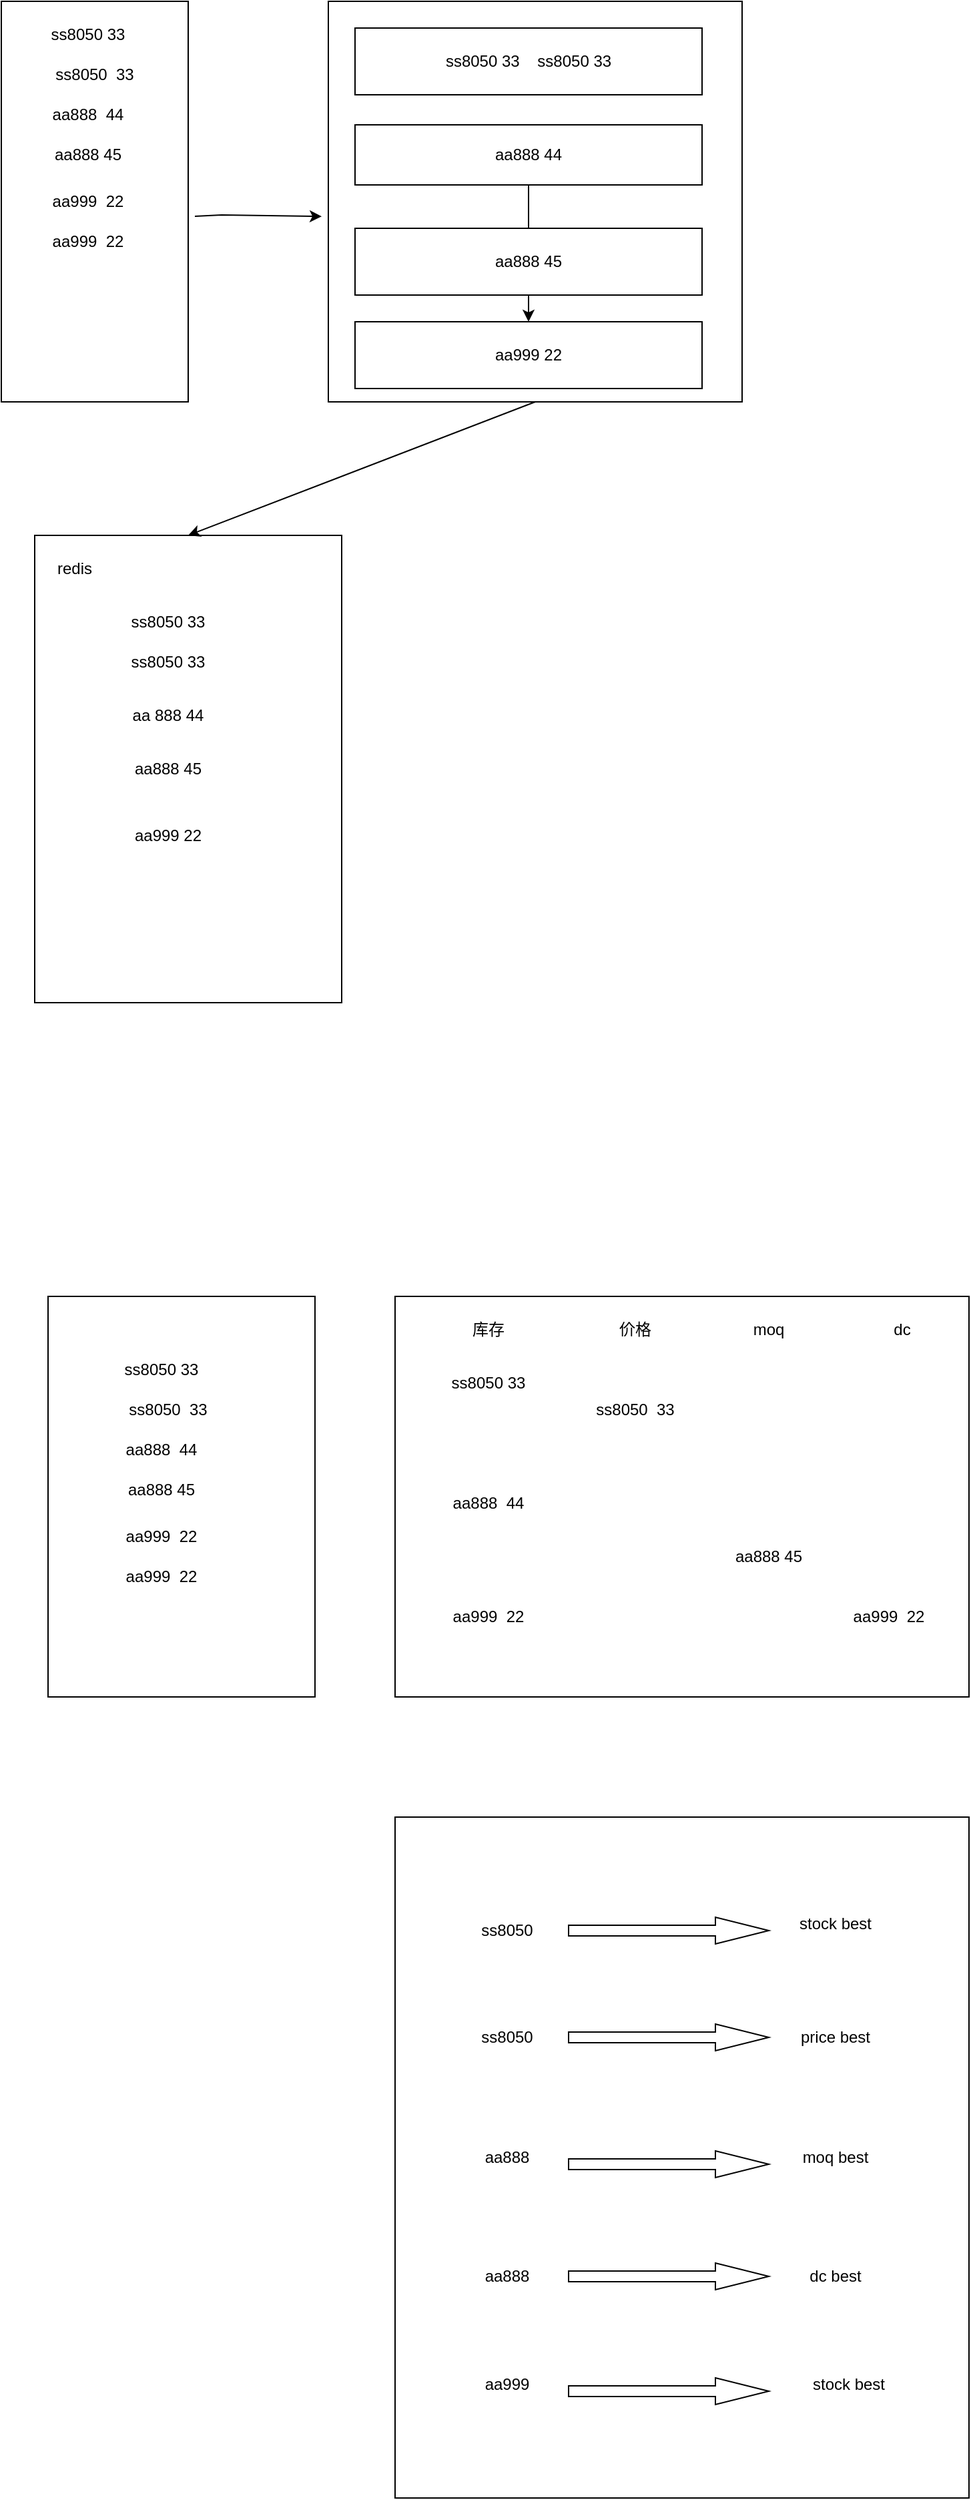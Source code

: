 <mxfile version="21.3.6" type="github">
  <diagram name="第 1 页" id="84ZDdIlxscZKm0BfsfCG">
    <mxGraphModel dx="1434" dy="803" grid="1" gridSize="10" guides="1" tooltips="1" connect="1" arrows="1" fold="1" page="1" pageScale="1" pageWidth="827" pageHeight="1169" math="0" shadow="0">
      <root>
        <mxCell id="0" />
        <mxCell id="1" parent="0" />
        <mxCell id="VnJeQc5FqgkAfyBQLXy9-3" value="" style="rounded=0;whiteSpace=wrap;html=1;" vertex="1" parent="1">
          <mxGeometry x="35" y="50" width="140" height="300" as="geometry" />
        </mxCell>
        <mxCell id="VnJeQc5FqgkAfyBQLXy9-4" value="ss8050 33" style="text;html=1;strokeColor=none;fillColor=none;align=center;verticalAlign=middle;whiteSpace=wrap;rounded=0;" vertex="1" parent="1">
          <mxGeometry x="70" y="60" width="60" height="30" as="geometry" />
        </mxCell>
        <mxCell id="VnJeQc5FqgkAfyBQLXy9-5" value="ss8050&amp;nbsp; 33" style="text;html=1;strokeColor=none;fillColor=none;align=center;verticalAlign=middle;whiteSpace=wrap;rounded=0;" vertex="1" parent="1">
          <mxGeometry x="70" y="90" width="70" height="30" as="geometry" />
        </mxCell>
        <mxCell id="VnJeQc5FqgkAfyBQLXy9-6" value="aa888&amp;nbsp; 44" style="text;html=1;strokeColor=none;fillColor=none;align=center;verticalAlign=middle;whiteSpace=wrap;rounded=0;" vertex="1" parent="1">
          <mxGeometry x="70" y="120" width="60" height="30" as="geometry" />
        </mxCell>
        <mxCell id="VnJeQc5FqgkAfyBQLXy9-7" value="aa888 45" style="text;html=1;strokeColor=none;fillColor=none;align=center;verticalAlign=middle;whiteSpace=wrap;rounded=0;" vertex="1" parent="1">
          <mxGeometry x="70" y="150" width="60" height="30" as="geometry" />
        </mxCell>
        <mxCell id="VnJeQc5FqgkAfyBQLXy9-8" value="aa999&amp;nbsp; 22" style="text;html=1;strokeColor=none;fillColor=none;align=center;verticalAlign=middle;whiteSpace=wrap;rounded=0;" vertex="1" parent="1">
          <mxGeometry x="70" y="185" width="60" height="30" as="geometry" />
        </mxCell>
        <mxCell id="VnJeQc5FqgkAfyBQLXy9-9" value="aa999&amp;nbsp; 22" style="text;html=1;strokeColor=none;fillColor=none;align=center;verticalAlign=middle;whiteSpace=wrap;rounded=0;" vertex="1" parent="1">
          <mxGeometry x="70" y="215" width="60" height="30" as="geometry" />
        </mxCell>
        <mxCell id="VnJeQc5FqgkAfyBQLXy9-11" value="" style="rounded=0;whiteSpace=wrap;html=1;" vertex="1" parent="1">
          <mxGeometry x="280" y="50" width="310" height="300" as="geometry" />
        </mxCell>
        <mxCell id="VnJeQc5FqgkAfyBQLXy9-12" value="ss8050 33&amp;nbsp; &amp;nbsp; ss8050 33" style="rounded=0;whiteSpace=wrap;html=1;" vertex="1" parent="1">
          <mxGeometry x="300" y="70" width="260" height="50" as="geometry" />
        </mxCell>
        <mxCell id="VnJeQc5FqgkAfyBQLXy9-16" value="" style="edgeStyle=orthogonalEdgeStyle;rounded=0;orthogonalLoop=1;jettySize=auto;html=1;" edge="1" parent="1" source="VnJeQc5FqgkAfyBQLXy9-13" target="VnJeQc5FqgkAfyBQLXy9-15">
          <mxGeometry relative="1" as="geometry" />
        </mxCell>
        <mxCell id="VnJeQc5FqgkAfyBQLXy9-13" value="aa888 44" style="rounded=0;whiteSpace=wrap;html=1;" vertex="1" parent="1">
          <mxGeometry x="300" y="142.5" width="260" height="45" as="geometry" />
        </mxCell>
        <mxCell id="VnJeQc5FqgkAfyBQLXy9-14" value="aa888 45" style="rounded=0;whiteSpace=wrap;html=1;" vertex="1" parent="1">
          <mxGeometry x="300" y="220" width="260" height="50" as="geometry" />
        </mxCell>
        <mxCell id="VnJeQc5FqgkAfyBQLXy9-15" value="aa999 22" style="rounded=0;whiteSpace=wrap;html=1;" vertex="1" parent="1">
          <mxGeometry x="300" y="290" width="260" height="50" as="geometry" />
        </mxCell>
        <mxCell id="VnJeQc5FqgkAfyBQLXy9-17" value="" style="rounded=0;whiteSpace=wrap;html=1;" vertex="1" parent="1">
          <mxGeometry x="60" y="450" width="230" height="350" as="geometry" />
        </mxCell>
        <mxCell id="VnJeQc5FqgkAfyBQLXy9-18" value="ss8050 33" style="text;html=1;strokeColor=none;fillColor=none;align=center;verticalAlign=middle;whiteSpace=wrap;rounded=0;" vertex="1" parent="1">
          <mxGeometry x="130" y="500" width="60" height="30" as="geometry" />
        </mxCell>
        <mxCell id="VnJeQc5FqgkAfyBQLXy9-19" value="aa 888 44" style="text;html=1;strokeColor=none;fillColor=none;align=center;verticalAlign=middle;whiteSpace=wrap;rounded=0;" vertex="1" parent="1">
          <mxGeometry x="130" y="570" width="60" height="30" as="geometry" />
        </mxCell>
        <mxCell id="VnJeQc5FqgkAfyBQLXy9-20" value="ss8050 33" style="text;html=1;strokeColor=none;fillColor=none;align=center;verticalAlign=middle;whiteSpace=wrap;rounded=0;" vertex="1" parent="1">
          <mxGeometry x="130" y="530" width="60" height="30" as="geometry" />
        </mxCell>
        <mxCell id="VnJeQc5FqgkAfyBQLXy9-21" value="aa888 45" style="text;html=1;strokeColor=none;fillColor=none;align=center;verticalAlign=middle;whiteSpace=wrap;rounded=0;" vertex="1" parent="1">
          <mxGeometry x="130" y="610" width="60" height="30" as="geometry" />
        </mxCell>
        <mxCell id="VnJeQc5FqgkAfyBQLXy9-22" value="aa999 22" style="text;html=1;strokeColor=none;fillColor=none;align=center;verticalAlign=middle;whiteSpace=wrap;rounded=0;" vertex="1" parent="1">
          <mxGeometry x="130" y="660" width="60" height="30" as="geometry" />
        </mxCell>
        <mxCell id="VnJeQc5FqgkAfyBQLXy9-23" value="" style="endArrow=classic;html=1;rounded=0;entryX=-0.016;entryY=0.537;entryDx=0;entryDy=0;entryPerimeter=0;" edge="1" parent="1" target="VnJeQc5FqgkAfyBQLXy9-11">
          <mxGeometry width="50" height="50" relative="1" as="geometry">
            <mxPoint x="180" y="211" as="sourcePoint" />
            <mxPoint x="230" y="170" as="targetPoint" />
            <Array as="points">
              <mxPoint x="200" y="210" />
            </Array>
          </mxGeometry>
        </mxCell>
        <mxCell id="VnJeQc5FqgkAfyBQLXy9-24" value="" style="endArrow=classic;html=1;rounded=0;exitX=0.5;exitY=1;exitDx=0;exitDy=0;entryX=0.5;entryY=0;entryDx=0;entryDy=0;" edge="1" parent="1" source="VnJeQc5FqgkAfyBQLXy9-11" target="VnJeQc5FqgkAfyBQLXy9-17">
          <mxGeometry width="50" height="50" relative="1" as="geometry">
            <mxPoint x="450" y="500" as="sourcePoint" />
            <mxPoint x="500" y="450" as="targetPoint" />
          </mxGeometry>
        </mxCell>
        <mxCell id="VnJeQc5FqgkAfyBQLXy9-25" value="redis" style="text;html=1;strokeColor=none;fillColor=none;align=center;verticalAlign=middle;whiteSpace=wrap;rounded=0;" vertex="1" parent="1">
          <mxGeometry x="60" y="460" width="60" height="30" as="geometry" />
        </mxCell>
        <mxCell id="VnJeQc5FqgkAfyBQLXy9-26" value="" style="rounded=0;whiteSpace=wrap;html=1;" vertex="1" parent="1">
          <mxGeometry x="70" y="1020" width="200" height="300" as="geometry" />
        </mxCell>
        <mxCell id="VnJeQc5FqgkAfyBQLXy9-27" value="ss8050 33" style="text;html=1;strokeColor=none;fillColor=none;align=center;verticalAlign=middle;whiteSpace=wrap;rounded=0;" vertex="1" parent="1">
          <mxGeometry x="125" y="1060" width="60" height="30" as="geometry" />
        </mxCell>
        <mxCell id="VnJeQc5FqgkAfyBQLXy9-28" value="ss8050&amp;nbsp; 33" style="text;html=1;strokeColor=none;fillColor=none;align=center;verticalAlign=middle;whiteSpace=wrap;rounded=0;" vertex="1" parent="1">
          <mxGeometry x="125" y="1090" width="70" height="30" as="geometry" />
        </mxCell>
        <mxCell id="VnJeQc5FqgkAfyBQLXy9-29" value="aa888&amp;nbsp; 44" style="text;html=1;strokeColor=none;fillColor=none;align=center;verticalAlign=middle;whiteSpace=wrap;rounded=0;" vertex="1" parent="1">
          <mxGeometry x="125" y="1120" width="60" height="30" as="geometry" />
        </mxCell>
        <mxCell id="VnJeQc5FqgkAfyBQLXy9-30" value="aa888 45" style="text;html=1;strokeColor=none;fillColor=none;align=center;verticalAlign=middle;whiteSpace=wrap;rounded=0;" vertex="1" parent="1">
          <mxGeometry x="125" y="1150" width="60" height="30" as="geometry" />
        </mxCell>
        <mxCell id="VnJeQc5FqgkAfyBQLXy9-31" value="aa999&amp;nbsp; 22" style="text;html=1;strokeColor=none;fillColor=none;align=center;verticalAlign=middle;whiteSpace=wrap;rounded=0;" vertex="1" parent="1">
          <mxGeometry x="125" y="1185" width="60" height="30" as="geometry" />
        </mxCell>
        <mxCell id="VnJeQc5FqgkAfyBQLXy9-32" value="aa999&amp;nbsp; 22" style="text;html=1;strokeColor=none;fillColor=none;align=center;verticalAlign=middle;whiteSpace=wrap;rounded=0;" vertex="1" parent="1">
          <mxGeometry x="125" y="1215" width="60" height="30" as="geometry" />
        </mxCell>
        <mxCell id="VnJeQc5FqgkAfyBQLXy9-33" value="" style="rounded=0;whiteSpace=wrap;html=1;" vertex="1" parent="1">
          <mxGeometry x="330" y="1020" width="430" height="300" as="geometry" />
        </mxCell>
        <mxCell id="VnJeQc5FqgkAfyBQLXy9-34" value="ss8050 33" style="text;html=1;strokeColor=none;fillColor=none;align=center;verticalAlign=middle;whiteSpace=wrap;rounded=0;" vertex="1" parent="1">
          <mxGeometry x="370" y="1070" width="60" height="30" as="geometry" />
        </mxCell>
        <mxCell id="VnJeQc5FqgkAfyBQLXy9-35" value="库存" style="text;html=1;strokeColor=none;fillColor=none;align=center;verticalAlign=middle;whiteSpace=wrap;rounded=0;" vertex="1" parent="1">
          <mxGeometry x="370" y="1030" width="60" height="30" as="geometry" />
        </mxCell>
        <mxCell id="VnJeQc5FqgkAfyBQLXy9-36" value="价格" style="text;html=1;strokeColor=none;fillColor=none;align=center;verticalAlign=middle;whiteSpace=wrap;rounded=0;" vertex="1" parent="1">
          <mxGeometry x="480" y="1030" width="60" height="30" as="geometry" />
        </mxCell>
        <mxCell id="VnJeQc5FqgkAfyBQLXy9-37" value="moq" style="text;html=1;strokeColor=none;fillColor=none;align=center;verticalAlign=middle;whiteSpace=wrap;rounded=0;" vertex="1" parent="1">
          <mxGeometry x="580" y="1030" width="60" height="30" as="geometry" />
        </mxCell>
        <mxCell id="VnJeQc5FqgkAfyBQLXy9-38" value="dc" style="text;html=1;strokeColor=none;fillColor=none;align=center;verticalAlign=middle;whiteSpace=wrap;rounded=0;" vertex="1" parent="1">
          <mxGeometry x="680" y="1030" width="60" height="30" as="geometry" />
        </mxCell>
        <mxCell id="VnJeQc5FqgkAfyBQLXy9-39" value="ss8050&amp;nbsp; 33" style="text;html=1;strokeColor=none;fillColor=none;align=center;verticalAlign=middle;whiteSpace=wrap;rounded=0;" vertex="1" parent="1">
          <mxGeometry x="475" y="1090" width="70" height="30" as="geometry" />
        </mxCell>
        <mxCell id="VnJeQc5FqgkAfyBQLXy9-40" value="aa888&amp;nbsp; 44" style="text;html=1;strokeColor=none;fillColor=none;align=center;verticalAlign=middle;whiteSpace=wrap;rounded=0;" vertex="1" parent="1">
          <mxGeometry x="370" y="1160" width="60" height="30" as="geometry" />
        </mxCell>
        <mxCell id="VnJeQc5FqgkAfyBQLXy9-41" value="aa888 45" style="text;html=1;strokeColor=none;fillColor=none;align=center;verticalAlign=middle;whiteSpace=wrap;rounded=0;" vertex="1" parent="1">
          <mxGeometry x="580" y="1200" width="60" height="30" as="geometry" />
        </mxCell>
        <mxCell id="VnJeQc5FqgkAfyBQLXy9-42" value="aa999&amp;nbsp; 22" style="text;html=1;strokeColor=none;fillColor=none;align=center;verticalAlign=middle;whiteSpace=wrap;rounded=0;" vertex="1" parent="1">
          <mxGeometry x="370" y="1245" width="60" height="30" as="geometry" />
        </mxCell>
        <mxCell id="VnJeQc5FqgkAfyBQLXy9-43" value="aa999&amp;nbsp; 22" style="text;html=1;strokeColor=none;fillColor=none;align=center;verticalAlign=middle;whiteSpace=wrap;rounded=0;" vertex="1" parent="1">
          <mxGeometry x="670" y="1245" width="60" height="30" as="geometry" />
        </mxCell>
        <mxCell id="VnJeQc5FqgkAfyBQLXy9-44" value="" style="rounded=0;whiteSpace=wrap;html=1;" vertex="1" parent="1">
          <mxGeometry x="330" y="1410" width="430" height="510" as="geometry" />
        </mxCell>
        <mxCell id="VnJeQc5FqgkAfyBQLXy9-45" value="ss8050" style="text;html=1;strokeColor=none;fillColor=none;align=center;verticalAlign=middle;whiteSpace=wrap;rounded=0;" vertex="1" parent="1">
          <mxGeometry x="384" y="1480" width="60" height="30" as="geometry" />
        </mxCell>
        <mxCell id="VnJeQc5FqgkAfyBQLXy9-46" value="ss8050" style="text;html=1;strokeColor=none;fillColor=none;align=center;verticalAlign=middle;whiteSpace=wrap;rounded=0;" vertex="1" parent="1">
          <mxGeometry x="384" y="1560" width="60" height="30" as="geometry" />
        </mxCell>
        <mxCell id="VnJeQc5FqgkAfyBQLXy9-47" value="aa888" style="text;html=1;strokeColor=none;fillColor=none;align=center;verticalAlign=middle;whiteSpace=wrap;rounded=0;" vertex="1" parent="1">
          <mxGeometry x="384" y="1650" width="60" height="30" as="geometry" />
        </mxCell>
        <mxCell id="VnJeQc5FqgkAfyBQLXy9-48" value="aa888" style="text;html=1;strokeColor=none;fillColor=none;align=center;verticalAlign=middle;whiteSpace=wrap;rounded=0;" vertex="1" parent="1">
          <mxGeometry x="384" y="1739" width="60" height="30" as="geometry" />
        </mxCell>
        <mxCell id="VnJeQc5FqgkAfyBQLXy9-49" value="aa999" style="text;html=1;strokeColor=none;fillColor=none;align=center;verticalAlign=middle;whiteSpace=wrap;rounded=0;" vertex="1" parent="1">
          <mxGeometry x="384" y="1820" width="60" height="30" as="geometry" />
        </mxCell>
        <mxCell id="VnJeQc5FqgkAfyBQLXy9-50" value="stock best" style="text;html=1;strokeColor=none;fillColor=none;align=center;verticalAlign=middle;whiteSpace=wrap;rounded=0;" vertex="1" parent="1">
          <mxGeometry x="630" y="1475" width="60" height="30" as="geometry" />
        </mxCell>
        <mxCell id="VnJeQc5FqgkAfyBQLXy9-51" value="price best" style="text;html=1;strokeColor=none;fillColor=none;align=center;verticalAlign=middle;whiteSpace=wrap;rounded=0;" vertex="1" parent="1">
          <mxGeometry x="630" y="1560" width="60" height="30" as="geometry" />
        </mxCell>
        <mxCell id="VnJeQc5FqgkAfyBQLXy9-52" value="moq best" style="text;html=1;strokeColor=none;fillColor=none;align=center;verticalAlign=middle;whiteSpace=wrap;rounded=0;" vertex="1" parent="1">
          <mxGeometry x="630" y="1650" width="60" height="30" as="geometry" />
        </mxCell>
        <mxCell id="VnJeQc5FqgkAfyBQLXy9-53" value="dc best" style="text;html=1;strokeColor=none;fillColor=none;align=center;verticalAlign=middle;whiteSpace=wrap;rounded=0;" vertex="1" parent="1">
          <mxGeometry x="630" y="1739" width="60" height="30" as="geometry" />
        </mxCell>
        <mxCell id="VnJeQc5FqgkAfyBQLXy9-54" value="stock best" style="text;html=1;strokeColor=none;fillColor=none;align=center;verticalAlign=middle;whiteSpace=wrap;rounded=0;" vertex="1" parent="1">
          <mxGeometry x="640" y="1820" width="60" height="30" as="geometry" />
        </mxCell>
        <mxCell id="VnJeQc5FqgkAfyBQLXy9-58" value="" style="html=1;shadow=0;dashed=0;align=center;verticalAlign=middle;shape=mxgraph.arrows2.arrow;dy=0.6;dx=40;notch=0;" vertex="1" parent="1">
          <mxGeometry x="460" y="1485" width="150" height="20" as="geometry" />
        </mxCell>
        <mxCell id="VnJeQc5FqgkAfyBQLXy9-59" value="" style="html=1;shadow=0;dashed=0;align=center;verticalAlign=middle;shape=mxgraph.arrows2.arrow;dy=0.6;dx=40;notch=0;" vertex="1" parent="1">
          <mxGeometry x="460" y="1565" width="150" height="20" as="geometry" />
        </mxCell>
        <mxCell id="VnJeQc5FqgkAfyBQLXy9-61" value="" style="html=1;shadow=0;dashed=0;align=center;verticalAlign=middle;shape=mxgraph.arrows2.arrow;dy=0.6;dx=40;notch=0;" vertex="1" parent="1">
          <mxGeometry x="460" y="1660" width="150" height="20" as="geometry" />
        </mxCell>
        <mxCell id="VnJeQc5FqgkAfyBQLXy9-62" value="" style="html=1;shadow=0;dashed=0;align=center;verticalAlign=middle;shape=mxgraph.arrows2.arrow;dy=0.6;dx=40;notch=0;" vertex="1" parent="1">
          <mxGeometry x="460" y="1744" width="150" height="20" as="geometry" />
        </mxCell>
        <mxCell id="VnJeQc5FqgkAfyBQLXy9-63" value="" style="html=1;shadow=0;dashed=0;align=center;verticalAlign=middle;shape=mxgraph.arrows2.arrow;dy=0.6;dx=40;notch=0;" vertex="1" parent="1">
          <mxGeometry x="460" y="1830" width="150" height="20" as="geometry" />
        </mxCell>
      </root>
    </mxGraphModel>
  </diagram>
</mxfile>
